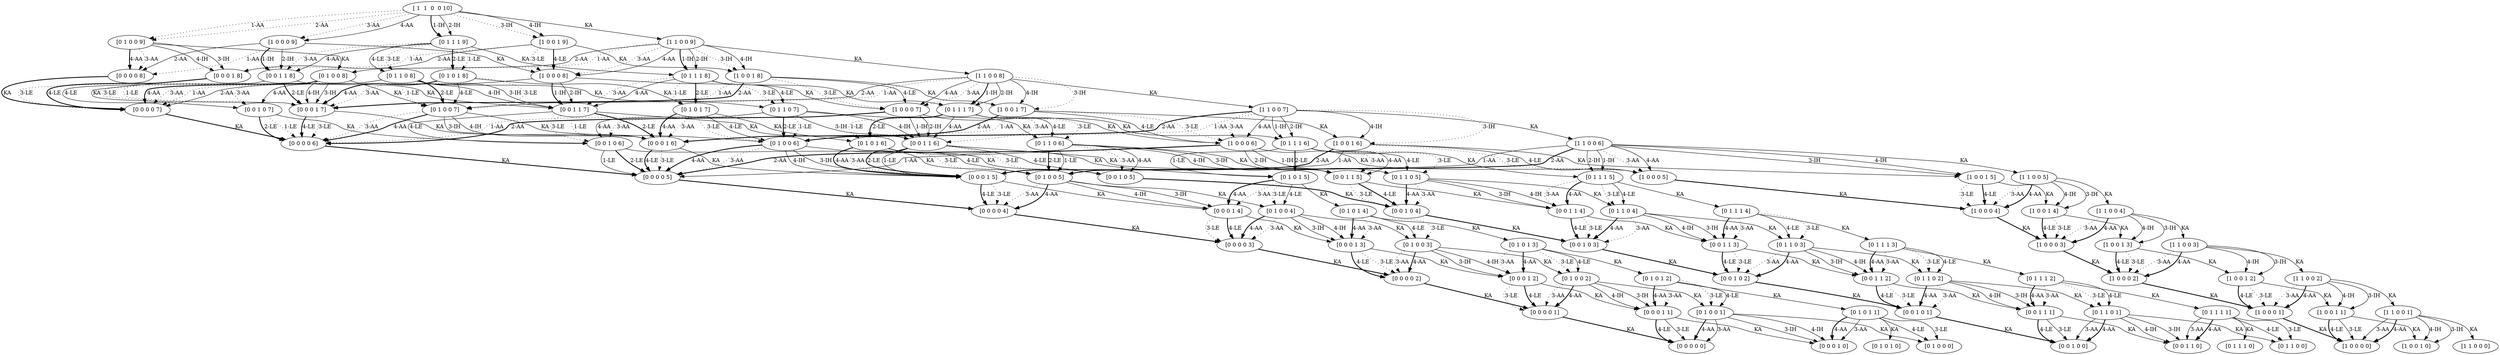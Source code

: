 digraph  {
	node [label="\N"];
	33	 [capacity="[1 1]",
		label="[1 1 0 0 0]",
		stock="[0 0]",
		time=0,
		value=0.0];
	34	 [capacity="[1 1]",
		label="[1 1 0 0 1]",
		stock="[0 0]",
		time=1,
		value=1020.0];
	34 -> 33 [key=0,
	goal="[1 1 0 0 0]",
	label=KA,
	modus=KA,
	not_best_politic=True,
	revenue=0,
	time=1,
	weight=0.0,
	weight_goal=0.0];
66 [capacity="[1 0]",
	label="[1 0 0 1 0]",
	stock="[0 1]",
	time=0,
	value=0.0];
34 -> 66 [key=3,
goal="[1 0 0 1 0]",
label="3-IH",
modus=IH,
not_best_politic=True,
op=1,
revenue=0,
time=1,
weight=0.0,
weight_goal=0.0];
34 -> 66 [key=4,
goal="[1 0 0 1 0]",
label="4-IH",
modus=IH,
not_best_politic=True,
op=1,
revenue=0,
time=1,
weight=0.0,
weight_goal=0.0];
77 [capacity="[1 0]",
label="[1 0 0 0 0]",
stock="[0 0]",
time=0,
value=0.0];
34 -> 77 [key=3,
goal="[1 0 0 0 0]",
label="3-AA",
modus=AA,
not_best_politic=True,
op=1,
revenue=100,
time=1,
weight=100.0,
weight_goal=0.0];
34 -> 77 [key=4,
goal="[1 0 0 0 0]",
label="4-AA",
modus=AA,
not_best_politic=False,
op=1,
revenue=5000,
style=bold,
time=1,
weight=5000.0,
weight_goal=0.0];
35 [capacity="[1 1]",
label="[1 1 0 0 2]",
stock="[0 0]",
time=2,
value=1816.0];
35 -> 34 [key=0,
goal="[1 1 0 0 1]",
label=KA,
modus=KA,
not_best_politic=True,
revenue=0,
time=2,
weight=0.0,
weight_goal=1020.0];
67 [capacity="[1 0]",
label="[1 0 0 1 1]",
stock="[0 1]",
time=1,
value=1020.0];
35 -> 67 [key=3,
goal="[1 0 0 1 1]",
label="3-IH",
modus=IH,
not_best_politic=True,
op=1,
revenue=0,
time=2,
weight=0.0,
weight_goal=1020.0];
35 -> 67 [key=4,
goal="[1 0 0 1 1]",
label="4-IH",
modus=IH,
not_best_politic=True,
op=1,
revenue=0,
time=2,
weight=0.0,
weight_goal=1020.0];
78 [capacity="[1 0]",
label="[1 0 0 0 1]",
stock="[0 0]",
time=1,
value=0.0];
35 -> 78 [key=3,
goal="[1 0 0 0 1]",
label="3-AA",
modus=AA,
not_best_politic=True,
op=0,
revenue=0,
style=dotted,
time=2,
weight=0,
weight_goal=0.0];
35 -> 78 [key=4,
goal="[1 0 0 0 1]",
label="4-AA",
modus=AA,
not_best_politic=False,
op=1,
revenue=5000,
style=bold,
time=2,
weight=3980.0,
weight_goal=0.0];
36 [capacity="[1 1]",
label="[1 1 0 0 3]",
stock="[0 0]",
time=3,
value=2453.0];
36 -> 35 [key=0,
goal="[1 1 0 0 2]",
label=KA,
modus=KA,
not_best_politic=True,
revenue=0,
time=3,
weight=0.0,
weight_goal=1816.0];
68 [capacity="[1 0]",
label="[1 0 0 1 2]",
stock="[0 1]",
time=2,
value=1816.0];
36 -> 68 [key=3,
goal="[1 0 0 1 2]",
label="3-IH",
modus=IH,
not_best_politic=True,
op=1,
revenue=0,
time=3,
weight=0.0,
weight_goal=1816.0];
36 -> 68 [key=4,
goal="[1 0 0 1 2]",
label="4-IH",
modus=IH,
not_best_politic=True,
op=1,
revenue=0,
time=3,
weight=0.0,
weight_goal=1816.0];
79 [capacity="[1 0]",
label="[1 0 0 0 2]",
stock="[0 0]",
time=2,
value=0.0];
36 -> 79 [key=3,
goal="[1 0 0 0 2]",
label="3-AA",
modus=AA,
not_best_politic=True,
op=0,
revenue=0,
style=dotted,
time=3,
weight=0,
weight_goal=0.0];
36 -> 79 [key=4,
goal="[1 0 0 0 2]",
label="4-AA",
modus=AA,
not_best_politic=False,
op=1,
revenue=5000,
style=bold,
time=3,
weight=3184.0,
weight_goal=0.0];
37 [capacity="[1 1]",
label="[1 1 0 0 4]",
stock="[0 0]",
time=4,
value=2962.5];
37 -> 36 [key=0,
goal="[1 1 0 0 3]",
label=KA,
modus=KA,
not_best_politic=True,
revenue=0,
time=4,
weight=0.0,
weight_goal=2453.0];
69 [capacity="[1 0]",
label="[1 0 0 1 3]",
stock="[0 1]",
time=3,
value=2453.0];
37 -> 69 [key=3,
goal="[1 0 0 1 3]",
label="3-IH",
modus=IH,
not_best_politic=True,
op=1,
revenue=0,
time=4,
weight=0.0,
weight_goal=2453.0];
37 -> 69 [key=4,
goal="[1 0 0 1 3]",
label="4-IH",
modus=IH,
not_best_politic=True,
op=1,
revenue=0,
time=4,
weight=0.0,
weight_goal=2453.0];
80 [capacity="[1 0]",
label="[1 0 0 0 3]",
stock="[0 0]",
time=3,
value=0.0];
37 -> 80 [key=3,
goal="[1 0 0 0 3]",
label="3-AA",
modus=AA,
not_best_politic=True,
op=0,
revenue=0,
style=dotted,
time=4,
weight=0,
weight_goal=0.0];
37 -> 80 [key=4,
goal="[1 0 0 0 3]",
label="4-AA",
modus=AA,
not_best_politic=False,
op=1,
revenue=5000,
style=bold,
time=4,
weight=2547.0,
weight_goal=0.0];
38 [capacity="[1 1]",
label="[1 1 0 0 5]",
stock="[0 0]",
time=5,
value=3370.0];
38 -> 37 [key=0,
goal="[1 1 0 0 4]",
label=KA,
modus=KA,
not_best_politic=True,
revenue=0,
time=5,
weight=0.0,
weight_goal=2962.5];
70 [capacity="[1 0]",
label="[1 0 0 1 4]",
stock="[0 1]",
time=4,
value=2962.5];
38 -> 70 [key=3,
goal="[1 0 0 1 4]",
label="3-IH",
modus=IH,
not_best_politic=True,
op=1,
revenue=0,
time=5,
weight=0.0,
weight_goal=2962.5];
38 -> 70 [key=4,
goal="[1 0 0 1 4]",
label="4-IH",
modus=IH,
not_best_politic=True,
op=1,
revenue=0,
time=5,
weight=0.0,
weight_goal=2962.5];
81 [capacity="[1 0]",
label="[1 0 0 0 4]",
stock="[0 0]",
time=4,
value=0.0];
38 -> 81 [key=3,
goal="[1 0 0 0 4]",
label="3-AA",
modus=AA,
not_best_politic=True,
op=0,
revenue=0,
style=dotted,
time=5,
weight=0,
weight_goal=0.0];
38 -> 81 [key=4,
goal="[1 0 0 0 4]",
label="4-AA",
modus=AA,
not_best_politic=False,
op=1,
revenue=5000,
style=bold,
time=5,
weight=2037.5,
weight_goal=0.0];
39 [capacity="[1 1]",
label="[1 1 0 0 6]",
stock="[0 0]",
time=6,
value=6064.0];
39 -> 38 [key=0,
goal="[1 1 0 0 5]",
label=KA,
modus=KA,
not_best_politic=True,
revenue=0,
time=6,
weight=0.0,
weight_goal=3370.0];
71 [capacity="[1 0]",
label="[1 0 0 1 5]",
stock="[0 1]",
time=5,
value=3370.0];
39 -> 71 [key=3,
goal="[1 0 0 1 5]",
label="3-IH",
modus=IH,
not_best_politic=True,
op=1,
revenue=0,
time=6,
weight=0.0,
weight_goal=3370.0];
39 -> 71 [key=4,
goal="[1 0 0 1 5]",
label="4-IH",
modus=IH,
not_best_politic=True,
op=1,
revenue=0,
time=6,
weight=0.0,
weight_goal=3370.0];
82 [capacity="[1 0]",
label="[1 0 0 0 5]",
stock="[0 0]",
time=5,
value=0.0];
39 -> 82 [key=3,
goal="[1 0 0 0 5]",
label="3-AA",
modus=AA,
not_best_politic=True,
op=0,
revenue=0,
style=dotted,
time=6,
weight=0,
weight_goal=0.0];
39 -> 82 [key=4,
goal="[1 0 0 0 5]",
label="4-AA",
modus=AA,
not_best_politic=True,
op=1,
revenue=5000,
time=6,
weight=1630.0,
weight_goal=0.0];
93 [capacity="[0 1]",
label="[0 1 1 1 5]",
stock="[1 1]",
time=5,
value=6740.0];
39 -> 93 [key=1,
goal="[0 1 1 1 5]",
label="1-IH",
modus=IH,
not_best_politic=True,
op=1,
revenue=0,
time=6,
weight=3370.0,
weight_goal=6740.0];
39 -> 93 [key=2,
goal="[0 1 1 1 5]",
label="2-IH",
modus=IH,
not_best_politic=True,
op=1,
revenue=0,
time=6,
weight=3370.0,
weight_goal=6740.0];
126 [capacity="[0 1]",
label="[0 1 0 0 5]",
stock="[0 0]",
time=5,
value=3370.0];
39 -> 126 [key=1,
goal="[0 1 0 0 5]",
label="1-AA",
modus=AA,
not_best_politic=True,
op=1,
revenue=100,
time=6,
weight=100.0,
weight_goal=3370.0];
39 -> 126 [key=2,
goal="[0 1 0 0 5]",
label="2-AA",
modus=AA,
not_best_politic=False,
op=1,
revenue=5000,
style=bold,
time=6,
weight=5000.0,
weight_goal=3370.0];
40 [capacity="[1 1]",
label="[1 1 0 0 7]",
stock="[0 0]",
time=7,
value=7790.0];
40 -> 39 [key=0,
goal="[1 1 0 0 6]",
label=KA,
modus=KA,
not_best_politic=True,
revenue=0,
time=7,
weight=0.0,
weight_goal=6064.0];
72 [capacity="[1 0]",
label="[1 0 0 1 6]",
stock="[0 1]",
time=6,
value=4716.0];
40 -> 72 [key=3,
goal="[1 0 0 1 6]",
label="3-IH",
modus=IH,
not_best_politic=True,
op=0,
revenue=0,
style=dotted,
time=7,
weight=0,
weight_goal=4716.0];
40 -> 72 [key=4,
goal="[1 0 0 1 6]",
label="4-IH",
modus=IH,
not_best_politic=True,
op=1,
revenue=0,
time=7,
weight=-1348.0,
weight_goal=4716.0];
83 [capacity="[1 0]",
label="[1 0 0 0 6]",
stock="[0 0]",
time=6,
value=2368.0];
40 -> 83 [key=3,
goal="[1 0 0 0 6]",
label="3-AA",
modus=AA,
not_best_politic=True,
op=0,
revenue=0,
style=dotted,
time=7,
weight=0,
weight_goal=2368.0];
40 -> 83 [key=4,
goal="[1 0 0 0 6]",
label="4-AA",
modus=AA,
not_best_politic=True,
op=1,
revenue=5000,
time=7,
weight=1304.0,
weight_goal=2368.0];
94 [capacity="[0 1]",
label="[0 1 1 1 6]",
stock="[1 1]",
time=6,
value=8412.0];
40 -> 94 [key=1,
goal="[0 1 1 1 6]",
label="1-IH",
modus=IH,
not_best_politic=True,
op=1,
revenue=0,
time=7,
weight=2348.0,
weight_goal=8412.0];
40 -> 94 [key=2,
goal="[0 1 1 1 6]",
label="2-IH",
modus=IH,
not_best_politic=True,
op=1,
revenue=0,
time=7,
weight=2348.0,
weight_goal=8412.0];
127 [capacity="[0 1]",
label="[0 1 0 0 6]",
stock="[0 0]",
time=6,
value=3696.0];
40 -> 127 [key=1,
goal="[0 1 0 0 6]",
label="1-AA",
modus=AA,
not_best_politic=True,
op=0,
revenue=0,
style=dotted,
time=7,
weight=0,
weight_goal=3696.0];
40 -> 127 [key=2,
goal="[0 1 0 0 6]",
label="2-AA",
modus=AA,
not_best_politic=False,
op=1,
revenue=5000,
style=bold,
time=7,
weight=2632.0,
weight_goal=3696.0];
41 [capacity="[1 1]",
label="[1 1 0 0 8]",
stock="[0 0]",
time=8,
value=9008.0];
41 -> 40 [key=0,
goal="[1 1 0 0 7]",
label=KA,
modus=KA,
not_best_politic=True,
revenue=0,
time=8,
weight=0.0,
weight_goal=7790.0];
73 [capacity="[1 0]",
label="[1 0 0 1 7]",
stock="[0 1]",
time=7,
value=6042.5];
41 -> 73 [key=3,
goal="[1 0 0 1 7]",
label="3-IH",
modus=IH,
not_best_politic=True,
op=0,
revenue=0,
style=dotted,
time=8,
weight=0,
weight_goal=6042.5];
41 -> 73 [key=4,
goal="[1 0 0 1 7]",
label="4-IH",
modus=IH,
not_best_politic=True,
op=1,
revenue=0,
time=8,
weight=-1747.5,
weight_goal=6042.5];
84 [capacity="[1 0]",
label="[1 0 0 0 7]",
stock="[0 0]",
time=7,
value=3833.5];
41 -> 84 [key=3,
goal="[1 0 0 0 7]",
label="3-AA",
modus=AA,
not_best_politic=True,
op=0,
revenue=0,
style=dotted,
time=8,
weight=0,
weight_goal=3833.5];
41 -> 84 [key=4,
goal="[1 0 0 0 7]",
label="4-AA",
modus=AA,
not_best_politic=True,
op=1,
revenue=5000,
time=8,
weight=1043.5,
weight_goal=3833.5];
95 [capacity="[0 1]",
label="[0 1 1 1 7]",
stock="[1 1]",
time=7,
value=9729.75];
41 -> 95 [key=1,
goal="[0 1 1 1 7]",
label="1-IH",
modus=IH,
not_best_politic=False,
op=1,
revenue=0,
style=bold,
time=8,
weight=1939.75,
weight_goal=9729.75];
41 -> 95 [key=2,
goal="[0 1 1 1 7]",
label="2-IH",
modus=IH,
not_best_politic=True,
op=1,
revenue=0,
time=8,
weight=1939.75,
weight_goal=9729.75];
128 [capacity="[0 1]",
label="[0 1 0 0 7]",
stock="[0 0]",
time=7,
value=3956.75];
41 -> 128 [key=1,
goal="[0 1 0 0 7]",
label="1-AA",
modus=AA,
not_best_politic=True,
op=0,
revenue=0,
style=dotted,
time=8,
weight=0,
weight_goal=3956.75];
41 -> 128 [key=2,
goal="[0 1 0 0 7]",
label="2-AA",
modus=AA,
not_best_politic=True,
op=1,
revenue=5000,
time=8,
weight=1166.75,
weight_goal=3956.75];
42 [capacity="[1 1]",
label="[1 1 0 0 9]",
stock="[0 0]",
time=9,
value=9917.0];
42 -> 41 [key=0,
goal="[1 1 0 0 8]",
label=KA,
modus=KA,
not_best_politic=True,
revenue=0,
time=9,
weight=0.0,
weight_goal=9008.0];
74 [capacity="[1 0]",
label="[1 0 0 1 8]",
stock="[0 1]",
time=8,
value=7184.0];
42 -> 74 [key=3,
goal="[1 0 0 1 8]",
label="3-IH",
modus=IH,
not_best_politic=True,
op=0,
revenue=0,
style=dotted,
time=9,
weight=0,
weight_goal=7184.0];
42 -> 74 [key=4,
goal="[1 0 0 1 8]",
label="4-IH",
modus=IH,
not_best_politic=True,
op=1,
revenue=0,
time=9,
weight=-1824.0,
weight_goal=7184.0];
85 [capacity="[1 0]",
label="[1 0 0 0 8]",
stock="[0 0]",
time=8,
value=4842.75];
42 -> 85 [key=3,
goal="[1 0 0 0 8]",
label="3-AA",
modus=AA,
not_best_politic=True,
op=0,
revenue=0,
style=dotted,
time=9,
weight=0,
weight_goal=4842.75];
42 -> 85 [key=4,
goal="[1 0 0 0 8]",
label="4-AA",
modus=AA,
not_best_politic=True,
op=1,
revenue=5000,
time=9,
weight=834.75,
weight_goal=4842.75];
96 [capacity="[0 1]",
label="[0 1 1 1 8]",
stock="[1 1]",
time=8,
value=10783.9];
42 -> 96 [key=1,
goal="[0 1 1 1 8]",
label="1-IH",
modus=IH,
not_best_politic=False,
op=1,
revenue=0,
style=bold,
time=9,
weight=1775.88,
weight_goal=10783.9];
42 -> 96 [key=2,
goal="[0 1 1 1 8]",
label="2-IH",
modus=IH,
not_best_politic=True,
op=1,
revenue=0,
time=9,
weight=1775.88,
weight_goal=10783.9];
129 [capacity="[0 1]",
label="[0 1 0 0 8]",
stock="[0 0]",
time=8,
value=4165.38];
42 -> 129 [key=1,
goal="[0 1 0 0 8]",
label="1-AA",
modus=AA,
not_best_politic=True,
op=0,
revenue=0,
style=dotted,
time=9,
weight=0,
weight_goal=4165.38];
42 -> 129 [key=2,
goal="[0 1 0 0 8]",
label="2-AA",
modus=AA,
not_best_politic=True,
op=1,
revenue=5000,
time=9,
weight=157.375,
weight_goal=4165.38];
43 [capacity="[1 1]",
label="[ 1  1  0  0 10]",
stock="[0 0]",
time=10,
value=10734.5];
43 -> 42 [key=0,
goal="[1 1 0 0 9]",
label=KA,
modus=KA,
not_best_politic=True,
revenue=0,
time=10,
weight=0.0,
weight_goal=9917.0];
75 [capacity="[1 0]",
label="[1 0 0 1 9]",
stock="[0 1]",
time=9,
value=8111.75];
43 -> 75 [key=3,
goal="[1 0 0 1 9]",
label="3-IH",
modus=IH,
not_best_politic=True,
op=0,
revenue=0,
style=dotted,
time=10,
weight=0,
weight_goal=8111.75];
43 -> 75 [key=4,
goal="[1 0 0 1 9]",
label="4-IH",
modus=IH,
not_best_politic=True,
op=1,
revenue=0,
time=10,
weight=-1805.25,
weight_goal=8111.75];
86 [capacity="[1 0]",
label="[1 0 0 0 9]",
stock="[0 0]",
time=9,
value=5584.7];
43 -> 86 [key=3,
goal="[1 0 0 0 9]",
label="3-AA",
modus=AA,
not_best_politic=True,
op=0,
revenue=0,
style=dotted,
time=10,
weight=0,
weight_goal=5584.7];
43 -> 86 [key=4,
goal="[1 0 0 0 9]",
label="4-AA",
modus=AA,
not_best_politic=True,
op=1,
revenue=5000,
time=10,
weight=667.703,
weight_goal=5584.7];
97 [capacity="[0 1]",
label="[0 1 1 1 9]",
stock="[1 1]",
time=9,
value=11626.8];
43 -> 97 [key=1,
goal="[0 1 1 1 9]",
label="1-IH",
modus=IH,
not_best_politic=False,
op=1,
revenue=0,
style=bold,
time=10,
weight=1709.75,
weight_goal=11626.8];
43 -> 97 [key=2,
goal="[0 1 1 1 9]",
label="2-IH",
modus=IH,
not_best_politic=True,
op=1,
revenue=0,
time=10,
weight=1709.75,
weight_goal=11626.8];
130 [capacity="[0 1]",
label="[0 1 0 0 9]",
stock="[0 0]",
time=9,
value=4332.25];
43 -> 130 [key=1,
goal="[0 1 0 0 9]",
label="1-AA",
modus=AA,
not_best_politic=True,
op=0,
revenue=0,
style=dotted,
time=10,
weight=0,
weight_goal=4332.25];
43 -> 130 [key=2,
goal="[0 1 0 0 9]",
label="2-AA",
modus=AA,
not_best_politic=True,
op=0,
revenue=0,
style=dotted,
time=10,
weight=0,
weight_goal=4332.25];
67 -> 66 [key=0,
goal="[1 0 0 1 0]",
label=KA,
modus=KA,
not_best_politic=True,
revenue=0,
time=1,
weight=0.0,
weight_goal=0.0];
67 -> 77 [key=3,
goal="[1 0 0 0 0]",
label="3-LE",
modus=LE,
not_best_politic=True,
op=1,
revenue=100,
time=1,
weight=100.0,
weight_goal=0.0];
67 -> 77 [key=4,
goal="[1 0 0 0 0]",
label="4-LE",
modus=LE,
not_best_politic=False,
op=1,
revenue=5000,
style=bold,
time=1,
weight=5000.0,
weight_goal=0.0];
68 -> 67 [key=0,
goal="[1 0 0 1 1]",
label=KA,
modus=KA,
not_best_politic=True,
revenue=0,
time=2,
weight=0.0,
weight_goal=1020.0];
68 -> 78 [key=3,
goal="[1 0 0 0 1]",
label="3-LE",
modus=LE,
not_best_politic=True,
op=0,
revenue=0,
style=dotted,
time=2,
weight=0,
weight_goal=0.0];
68 -> 78 [key=4,
goal="[1 0 0 0 1]",
label="4-LE",
modus=LE,
not_best_politic=False,
op=1,
revenue=5000,
style=bold,
time=2,
weight=3980.0,
weight_goal=0.0];
69 -> 68 [key=0,
goal="[1 0 0 1 2]",
label=KA,
modus=KA,
not_best_politic=True,
revenue=0,
time=3,
weight=0.0,
weight_goal=1816.0];
69 -> 79 [key=3,
goal="[1 0 0 0 2]",
label="3-LE",
modus=LE,
not_best_politic=True,
op=0,
revenue=0,
style=dotted,
time=3,
weight=0,
weight_goal=0.0];
69 -> 79 [key=4,
goal="[1 0 0 0 2]",
label="4-LE",
modus=LE,
not_best_politic=False,
op=1,
revenue=5000,
style=bold,
time=3,
weight=3184.0,
weight_goal=0.0];
70 -> 69 [key=0,
goal="[1 0 0 1 3]",
label=KA,
modus=KA,
not_best_politic=True,
revenue=0,
time=4,
weight=0.0,
weight_goal=2453.0];
70 -> 80 [key=3,
goal="[1 0 0 0 3]",
label="3-LE",
modus=LE,
not_best_politic=True,
op=0,
revenue=0,
style=dotted,
time=4,
weight=0,
weight_goal=0.0];
70 -> 80 [key=4,
goal="[1 0 0 0 3]",
label="4-LE",
modus=LE,
not_best_politic=False,
op=1,
revenue=5000,
style=bold,
time=4,
weight=2547.0,
weight_goal=0.0];
71 -> 70 [key=0,
goal="[1 0 0 1 4]",
label=KA,
modus=KA,
not_best_politic=True,
revenue=0,
time=5,
weight=0.0,
weight_goal=2962.5];
71 -> 81 [key=3,
goal="[1 0 0 0 4]",
label="3-LE",
modus=LE,
not_best_politic=True,
op=0,
revenue=0,
style=dotted,
time=5,
weight=0,
weight_goal=0.0];
71 -> 81 [key=4,
goal="[1 0 0 0 4]",
label="4-LE",
modus=LE,
not_best_politic=False,
op=1,
revenue=5000,
style=bold,
time=5,
weight=2037.5,
weight_goal=0.0];
72 -> 71 [key=0,
goal="[1 0 0 1 5]",
label=KA,
modus=KA,
not_best_politic=True,
revenue=0,
time=6,
weight=0.0,
weight_goal=3370.0];
72 -> 82 [key=3,
goal="[1 0 0 0 5]",
label="3-LE",
modus=LE,
not_best_politic=True,
op=0,
revenue=0,
style=dotted,
time=6,
weight=0,
weight_goal=0.0];
72 -> 82 [key=4,
goal="[1 0 0 0 5]",
label="4-LE",
modus=LE,
not_best_politic=True,
op=1,
revenue=5000,
time=6,
weight=1630.0,
weight_goal=0.0];
159 [capacity="[0 0]",
label="[0 0 0 1 5]",
stock="[0 1]",
time=5,
value=3370.0];
72 -> 159 [key=1,
goal="[0 0 0 1 5]",
label="1-AA",
modus=AA,
not_best_politic=True,
op=1,
revenue=100,
time=6,
weight=100.0,
weight_goal=3370.0];
72 -> 159 [key=2,
goal="[0 0 0 1 5]",
label="2-AA",
modus=AA,
not_best_politic=False,
op=1,
revenue=5000,
style=bold,
time=6,
weight=5000.0,
weight_goal=3370.0];
73 -> 72 [key=0,
goal="[1 0 0 1 6]",
label=KA,
modus=KA,
not_best_politic=True,
revenue=0,
time=7,
weight=0.0,
weight_goal=4716.0];
73 -> 83 [key=3,
goal="[1 0 0 0 6]",
label="3-LE",
modus=LE,
not_best_politic=True,
op=0,
revenue=0,
style=dotted,
time=7,
weight=0,
weight_goal=2368.0];
73 -> 83 [key=4,
goal="[1 0 0 0 6]",
label="4-LE",
modus=LE,
not_best_politic=True,
op=1,
revenue=5000,
time=7,
weight=2652.0,
weight_goal=2368.0];
160 [capacity="[0 0]",
label="[0 0 0 1 6]",
stock="[0 1]",
time=6,
value=3696.0];
73 -> 160 [key=1,
goal="[0 0 0 1 6]",
label="1-AA",
modus=AA,
not_best_politic=True,
op=0,
revenue=0,
style=dotted,
time=7,
weight=0,
weight_goal=3696.0];
73 -> 160 [key=2,
goal="[0 0 0 1 6]",
label="2-AA",
modus=AA,
not_best_politic=False,
op=1,
revenue=5000,
style=bold,
time=7,
weight=3980.0,
weight_goal=3696.0];
74 -> 73 [key=0,
goal="[1 0 0 1 7]",
label=KA,
modus=KA,
not_best_politic=True,
revenue=0,
time=8,
weight=0.0,
weight_goal=6042.5];
74 -> 84 [key=3,
goal="[1 0 0 0 7]",
label="3-LE",
modus=LE,
not_best_politic=True,
op=0,
revenue=0,
style=dotted,
time=8,
weight=0,
weight_goal=3833.5];
74 -> 84 [key=4,
goal="[1 0 0 0 7]",
label="4-LE",
modus=LE,
not_best_politic=True,
op=1,
revenue=5000,
time=8,
weight=2791.0,
weight_goal=3833.5];
161 [capacity="[0 0]",
label="[0 0 0 1 7]",
stock="[0 1]",
time=7,
value=3956.75];
74 -> 161 [key=1,
goal="[0 0 0 1 7]",
label="1-AA",
modus=AA,
not_best_politic=True,
op=0,
revenue=0,
style=dotted,
time=8,
weight=0,
weight_goal=3956.75];
74 -> 161 [key=2,
goal="[0 0 0 1 7]",
label="2-AA",
modus=AA,
not_best_politic=False,
op=1,
revenue=5000,
style=bold,
time=8,
weight=2914.25,
weight_goal=3956.75];
75 -> 74 [key=0,
goal="[1 0 0 1 8]",
label=KA,
modus=KA,
not_best_politic=True,
revenue=0,
time=9,
weight=0.0,
weight_goal=7184.0];
75 -> 85 [key=3,
goal="[1 0 0 0 8]",
label="3-LE",
modus=LE,
not_best_politic=True,
op=0,
revenue=0,
style=dotted,
time=9,
weight=0,
weight_goal=4842.75];
75 -> 85 [key=4,
goal="[1 0 0 0 8]",
label="4-LE",
modus=LE,
not_best_politic=False,
op=1,
revenue=5000,
style=bold,
time=9,
weight=2658.75,
weight_goal=4842.75];
162 [capacity="[0 0]",
label="[0 0 0 1 8]",
stock="[0 1]",
time=8,
value=4165.38];
75 -> 162 [key=1,
goal="[0 0 0 1 8]",
label="1-AA",
modus=AA,
not_best_politic=True,
op=0,
revenue=0,
style=dotted,
time=9,
weight=0,
weight_goal=4165.38];
75 -> 162 [key=2,
goal="[0 0 0 1 8]",
label="2-AA",
modus=AA,
not_best_politic=True,
op=1,
revenue=5000,
time=9,
weight=1981.38,
weight_goal=4165.38];
78 -> 77 [key=0,
goal="[1 0 0 0 0]",
label=KA,
modus=KA,
not_best_politic=False,
revenue=0,
style=bold,
time=1,
weight=0.0,
weight_goal=0.0];
79 -> 78 [key=0,
goal="[1 0 0 0 1]",
label=KA,
modus=KA,
not_best_politic=False,
revenue=0,
style=bold,
time=2,
weight=0.0,
weight_goal=0.0];
80 -> 79 [key=0,
goal="[1 0 0 0 2]",
label=KA,
modus=KA,
not_best_politic=False,
revenue=0,
style=bold,
time=3,
weight=0.0,
weight_goal=0.0];
81 -> 80 [key=0,
goal="[1 0 0 0 3]",
label=KA,
modus=KA,
not_best_politic=False,
revenue=0,
style=bold,
time=4,
weight=0.0,
weight_goal=0.0];
82 -> 81 [key=0,
goal="[1 0 0 0 4]",
label=KA,
modus=KA,
not_best_politic=False,
revenue=0,
style=bold,
time=5,
weight=0.0,
weight_goal=0.0];
83 -> 82 [key=0,
goal="[1 0 0 0 5]",
label=KA,
modus=KA,
not_best_politic=True,
revenue=0,
time=6,
weight=0.0,
weight_goal=0.0];
137 [capacity="[0 0]",
label="[0 0 1 1 5]",
stock="[1 1]",
time=5,
value=3370.0];
83 -> 137 [key=1,
goal="[0 0 1 1 5]",
label="1-IH",
modus=IH,
not_best_politic=True,
op=1,
revenue=0,
time=6,
weight=3370.0,
weight_goal=3370.0];
83 -> 137 [key=2,
goal="[0 0 1 1 5]",
label="2-IH",
modus=IH,
not_best_politic=True,
op=1,
revenue=0,
time=6,
weight=3370.0,
weight_goal=3370.0];
170 [capacity="[0 0]",
label="[0 0 0 0 5]",
stock="[0 0]",
time=5,
value=0.0];
83 -> 170 [key=1,
goal="[0 0 0 0 5]",
label="1-AA",
modus=AA,
not_best_politic=True,
op=1,
revenue=100,
time=6,
weight=100.0,
weight_goal=0.0];
83 -> 170 [key=2,
goal="[0 0 0 0 5]",
label="2-AA",
modus=AA,
not_best_politic=False,
op=1,
revenue=5000,
style=bold,
time=6,
weight=5000.0,
weight_goal=0.0];
84 -> 83 [key=0,
goal="[1 0 0 0 6]",
label=KA,
modus=KA,
not_best_politic=True,
revenue=0,
time=7,
weight=0.0,
weight_goal=2368.0];
138 [capacity="[0 0]",
label="[0 0 1 1 6]",
stock="[1 1]",
time=6,
value=4716.0];
84 -> 138 [key=1,
goal="[0 0 1 1 6]",
label="1-IH",
modus=IH,
not_best_politic=True,
op=1,
revenue=0,
time=7,
weight=2348.0,
weight_goal=4716.0];
84 -> 138 [key=2,
goal="[0 0 1 1 6]",
label="2-IH",
modus=IH,
not_best_politic=True,
op=1,
revenue=0,
time=7,
weight=2348.0,
weight_goal=4716.0];
171 [capacity="[0 0]",
label="[0 0 0 0 6]",
stock="[0 0]",
time=6,
value=0.0];
84 -> 171 [key=1,
goal="[0 0 0 0 6]",
label="1-AA",
modus=AA,
not_best_politic=True,
op=0,
revenue=0,
style=dotted,
time=7,
weight=0,
weight_goal=0.0];
84 -> 171 [key=2,
goal="[0 0 0 0 6]",
label="2-AA",
modus=AA,
not_best_politic=False,
op=1,
revenue=5000,
style=bold,
time=7,
weight=2632.0,
weight_goal=0.0];
85 -> 84 [key=0,
goal="[1 0 0 0 7]",
label=KA,
modus=KA,
not_best_politic=True,
revenue=0,
time=8,
weight=0.0,
weight_goal=3833.5];
139 [capacity="[0 0]",
label="[0 0 1 1 7]",
stock="[1 1]",
time=7,
value=5773.0];
85 -> 139 [key=1,
goal="[0 0 1 1 7]",
label="1-IH",
modus=IH,
not_best_politic=False,
op=1,
revenue=0,
style=bold,
time=8,
weight=1939.5,
weight_goal=5773.0];
85 -> 139 [key=2,
goal="[0 0 1 1 7]",
label="2-IH",
modus=IH,
not_best_politic=True,
op=1,
revenue=0,
time=8,
weight=1939.5,
weight_goal=5773.0];
172 [capacity="[0 0]",
label="[0 0 0 0 7]",
stock="[0 0]",
time=7,
value=0.0];
85 -> 172 [key=1,
goal="[0 0 0 0 7]",
label="1-AA",
modus=AA,
not_best_politic=True,
op=0,
revenue=0,
style=dotted,
time=8,
weight=0,
weight_goal=0.0];
85 -> 172 [key=2,
goal="[0 0 0 0 7]",
label="2-AA",
modus=AA,
not_best_politic=True,
op=1,
revenue=5000,
time=8,
weight=1166.5,
weight_goal=0.0];
86 -> 85 [key=0,
goal="[1 0 0 0 8]",
label=KA,
modus=KA,
not_best_politic=True,
revenue=0,
time=9,
weight=0.0,
weight_goal=4842.75];
140 [capacity="[0 0]",
label="[0 0 1 1 8]",
stock="[1 1]",
time=8,
value=6618.5];
86 -> 140 [key=1,
goal="[0 0 1 1 8]",
label="1-IH",
modus=IH,
not_best_politic=False,
op=1,
revenue=0,
style=bold,
time=9,
weight=1775.75,
weight_goal=6618.5];
86 -> 140 [key=2,
goal="[0 0 1 1 8]",
label="2-IH",
modus=IH,
not_best_politic=True,
op=1,
revenue=0,
time=9,
weight=1775.75,
weight_goal=6618.5];
173 [capacity="[0 0]",
label="[0 0 0 0 8]",
stock="[0 0]",
time=8,
value=0.0];
86 -> 173 [key=1,
goal="[0 0 0 0 8]",
label="1-AA",
modus=AA,
not_best_politic=True,
op=0,
revenue=0,
style=dotted,
time=9,
weight=0,
weight_goal=0.0];
86 -> 173 [key=2,
goal="[0 0 0 0 8]",
label="2-AA",
modus=AA,
not_best_politic=True,
op=1,
revenue=5000,
time=9,
weight=157.25,
weight_goal=0.0];
88 [capacity="[0 1]",
label="[0 1 1 1 0]",
stock="[1 1]",
time=0,
value=0.0];
89 [capacity="[0 1]",
label="[0 1 1 1 1]",
stock="[1 1]",
time=1,
value=2040.0];
89 -> 88 [key=0,
goal="[0 1 1 1 0]",
label=KA,
modus=KA,
not_best_politic=True,
revenue=0,
time=1,
weight=0.0,
weight_goal=0.0];
99 [capacity="[0 1]",
label="[0 1 1 0 0]",
stock="[1 0]",
time=0,
value=0.0];
89 -> 99 [key=3,
goal="[0 1 1 0 0]",
label="3-LE",
modus=LE,
not_best_politic=True,
op=1,
revenue=100,
time=1,
weight=100.0,
weight_goal=0.0];
89 -> 99 [key=4,
goal="[0 1 1 0 0]",
label="4-LE",
modus=LE,
not_best_politic=True,
op=1,
revenue=5000,
time=1,
weight=5000.0,
weight_goal=0.0];
132 [capacity="[0 0]",
label="[0 0 1 1 0]",
stock="[1 1]",
time=0,
value=0.0];
89 -> 132 [key=3,
goal="[0 0 1 1 0]",
label="3-AA",
modus=AA,
not_best_politic=True,
op=1,
revenue=100,
time=1,
weight=100.0,
weight_goal=0.0];
89 -> 132 [key=4,
goal="[0 0 1 1 0]",
label="4-AA",
modus=AA,
not_best_politic=False,
op=1,
revenue=5000,
style=bold,
time=1,
weight=5000.0,
weight_goal=0.0];
90 [capacity="[0 1]",
label="[0 1 1 1 2]",
stock="[1 1]",
time=2,
value=3632.0];
90 -> 89 [key=0,
goal="[0 1 1 1 1]",
label=KA,
modus=KA,
not_best_politic=True,
revenue=0,
time=2,
weight=0.0,
weight_goal=2040.0];
100 [capacity="[0 1]",
label="[0 1 1 0 1]",
stock="[1 0]",
time=1,
value=1020.0];
90 -> 100 [key=3,
goal="[0 1 1 0 1]",
label="3-LE",
modus=LE,
not_best_politic=True,
op=0,
revenue=0,
style=dotted,
time=2,
weight=0,
weight_goal=1020.0];
90 -> 100 [key=4,
goal="[0 1 1 0 1]",
label="4-LE",
modus=LE,
not_best_politic=True,
op=1,
revenue=5000,
time=2,
weight=3980.0,
weight_goal=1020.0];
133 [capacity="[0 0]",
label="[0 0 1 1 1]",
stock="[1 1]",
time=1,
value=1020.0];
90 -> 133 [key=3,
goal="[0 0 1 1 1]",
label="3-AA",
modus=AA,
not_best_politic=True,
op=0,
revenue=0,
style=dotted,
time=2,
weight=0,
weight_goal=1020.0];
90 -> 133 [key=4,
goal="[0 0 1 1 1]",
label="4-AA",
modus=AA,
not_best_politic=False,
op=1,
revenue=5000,
style=bold,
time=2,
weight=3980.0,
weight_goal=1020.0];
91 [capacity="[0 1]",
label="[0 1 1 1 3]",
stock="[1 1]",
time=3,
value=4906.0];
91 -> 90 [key=0,
goal="[0 1 1 1 2]",
label=KA,
modus=KA,
not_best_politic=True,
revenue=0,
time=3,
weight=0.0,
weight_goal=3632.0];
101 [capacity="[0 1]",
label="[0 1 1 0 2]",
stock="[1 0]",
time=2,
value=1816.0];
91 -> 101 [key=3,
goal="[0 1 1 0 2]",
label="3-LE",
modus=LE,
not_best_politic=True,
op=0,
revenue=0,
style=dotted,
time=3,
weight=0,
weight_goal=1816.0];
91 -> 101 [key=4,
goal="[0 1 1 0 2]",
label="4-LE",
modus=LE,
not_best_politic=True,
op=1,
revenue=5000,
time=3,
weight=3184.0,
weight_goal=1816.0];
134 [capacity="[0 0]",
label="[0 0 1 1 2]",
stock="[1 1]",
time=2,
value=1816.0];
91 -> 134 [key=3,
goal="[0 0 1 1 2]",
label="3-AA",
modus=AA,
not_best_politic=True,
op=0,
revenue=0,
style=dotted,
time=3,
weight=0,
weight_goal=1816.0];
91 -> 134 [key=4,
goal="[0 0 1 1 2]",
label="4-AA",
modus=AA,
not_best_politic=False,
op=1,
revenue=5000,
style=bold,
time=3,
weight=3184.0,
weight_goal=1816.0];
92 [capacity="[0 1]",
label="[0 1 1 1 4]",
stock="[1 1]",
time=4,
value=5925.0];
92 -> 91 [key=0,
goal="[0 1 1 1 3]",
label=KA,
modus=KA,
not_best_politic=True,
revenue=0,
time=4,
weight=0.0,
weight_goal=4906.0];
102 [capacity="[0 1]",
label="[0 1 1 0 3]",
stock="[1 0]",
time=3,
value=2453.0];
92 -> 102 [key=3,
goal="[0 1 1 0 3]",
label="3-LE",
modus=LE,
not_best_politic=True,
op=0,
revenue=0,
style=dotted,
time=4,
weight=0,
weight_goal=2453.0];
92 -> 102 [key=4,
goal="[0 1 1 0 3]",
label="4-LE",
modus=LE,
not_best_politic=True,
op=1,
revenue=5000,
time=4,
weight=2547.0,
weight_goal=2453.0];
135 [capacity="[0 0]",
label="[0 0 1 1 3]",
stock="[1 1]",
time=3,
value=2453.0];
92 -> 135 [key=3,
goal="[0 0 1 1 3]",
label="3-AA",
modus=AA,
not_best_politic=True,
op=0,
revenue=0,
style=dotted,
time=4,
weight=0,
weight_goal=2453.0];
92 -> 135 [key=4,
goal="[0 0 1 1 3]",
label="4-AA",
modus=AA,
not_best_politic=False,
op=1,
revenue=5000,
style=bold,
time=4,
weight=2547.0,
weight_goal=2453.0];
93 -> 92 [key=0,
goal="[0 1 1 1 4]",
label=KA,
modus=KA,
not_best_politic=True,
revenue=0,
time=5,
weight=0.0,
weight_goal=5925.0];
103 [capacity="[0 1]",
label="[0 1 1 0 4]",
stock="[1 0]",
time=4,
value=2962.5];
93 -> 103 [key=3,
goal="[0 1 1 0 4]",
label="3-LE",
modus=LE,
not_best_politic=True,
op=0,
revenue=0,
style=dotted,
time=5,
weight=0,
weight_goal=2962.5];
93 -> 103 [key=4,
goal="[0 1 1 0 4]",
label="4-LE",
modus=LE,
not_best_politic=True,
op=1,
revenue=5000,
time=5,
weight=2037.5,
weight_goal=2962.5];
136 [capacity="[0 0]",
label="[0 0 1 1 4]",
stock="[1 1]",
time=4,
value=2962.5];
93 -> 136 [key=3,
goal="[0 0 1 1 4]",
label="3-AA",
modus=AA,
not_best_politic=True,
op=0,
revenue=0,
style=dotted,
time=5,
weight=0,
weight_goal=2962.5];
93 -> 136 [key=4,
goal="[0 0 1 1 4]",
label="4-AA",
modus=AA,
not_best_politic=False,
op=1,
revenue=5000,
style=bold,
time=5,
weight=2037.5,
weight_goal=2962.5];
94 -> 93 [key=0,
goal="[0 1 1 1 5]",
label=KA,
modus=KA,
not_best_politic=True,
revenue=0,
time=6,
weight=0.0,
weight_goal=6740.0];
104 [capacity="[0 1]",
label="[0 1 1 0 5]",
stock="[1 0]",
time=5,
value=3370.0];
94 -> 104 [key=3,
goal="[0 1 1 0 5]",
label="3-LE",
modus=LE,
not_best_politic=True,
op=0,
revenue=0,
style=dotted,
time=6,
weight=0,
weight_goal=3370.0];
94 -> 104 [key=4,
goal="[0 1 1 0 5]",
label="4-LE",
modus=LE,
not_best_politic=True,
op=1,
revenue=5000,
time=6,
weight=1630.0,
weight_goal=3370.0];
115 [capacity="[0 1]",
label="[0 1 0 1 5]",
stock="[0 1]",
time=5,
value=6740.0];
94 -> 115 [key=1,
goal="[0 1 0 1 5]",
label="1-LE",
modus=LE,
not_best_politic=True,
op=1,
revenue=100,
time=6,
weight=100.0,
weight_goal=6740.0];
94 -> 115 [key=2,
goal="[0 1 0 1 5]",
label="2-LE",
modus=LE,
not_best_politic=False,
op=1,
revenue=5000,
style=bold,
time=6,
weight=5000.0,
weight_goal=6740.0];
94 -> 137 [key=3,
goal="[0 0 1 1 5]",
label="3-AA",
modus=AA,
not_best_politic=True,
op=0,
revenue=0,
style=dotted,
time=6,
weight=0,
weight_goal=3370.0];
94 -> 137 [key=4,
goal="[0 0 1 1 5]",
label="4-AA",
modus=AA,
not_best_politic=True,
op=1,
revenue=5000,
time=6,
weight=1630.0,
weight_goal=3370.0];
95 -> 94 [key=0,
goal="[0 1 1 1 6]",
label=KA,
modus=KA,
not_best_politic=True,
revenue=0,
time=7,
weight=0.0,
weight_goal=8412.0];
105 [capacity="[0 1]",
label="[0 1 1 0 6]",
stock="[1 0]",
time=6,
value=4716.0];
95 -> 105 [key=3,
goal="[0 1 1 0 6]",
label="3-LE",
modus=LE,
not_best_politic=True,
op=0,
revenue=0,
style=dotted,
time=7,
weight=0,
weight_goal=4716.0];
95 -> 105 [key=4,
goal="[0 1 1 0 6]",
label="4-LE",
modus=LE,
not_best_politic=True,
op=1,
revenue=5000,
time=7,
weight=1304.0,
weight_goal=4716.0];
116 [capacity="[0 1]",
label="[0 1 0 1 6]",
stock="[0 1]",
time=6,
value=7392.0];
95 -> 116 [key=1,
goal="[0 1 0 1 6]",
label="1-LE",
modus=LE,
not_best_politic=True,
op=0,
revenue=0,
style=dotted,
time=7,
weight=0,
weight_goal=7392.0];
95 -> 116 [key=2,
goal="[0 1 0 1 6]",
label="2-LE",
modus=LE,
not_best_politic=False,
op=1,
revenue=5000,
style=bold,
time=7,
weight=3980.0,
weight_goal=7392.0];
95 -> 138 [key=3,
goal="[0 0 1 1 6]",
label="3-AA",
modus=AA,
not_best_politic=True,
op=0,
revenue=0,
style=dotted,
time=7,
weight=0,
weight_goal=4716.0];
95 -> 138 [key=4,
goal="[0 0 1 1 6]",
label="4-AA",
modus=AA,
not_best_politic=True,
op=1,
revenue=5000,
time=7,
weight=1304.0,
weight_goal=4716.0];
96 -> 95 [key=0,
goal="[0 1 1 1 7]",
label=KA,
modus=KA,
not_best_politic=True,
revenue=0,
time=8,
weight=0.0,
weight_goal=9729.75];
106 [capacity="[0 1]",
label="[0 1 1 0 7]",
stock="[1 0]",
time=7,
value=5772.75];
96 -> 106 [key=3,
goal="[0 1 1 0 7]",
label="3-LE",
modus=LE,
not_best_politic=True,
op=0,
revenue=0,
style=dotted,
time=8,
weight=0,
weight_goal=5772.75];
96 -> 106 [key=4,
goal="[0 1 1 0 7]",
label="4-LE",
modus=LE,
not_best_politic=True,
op=1,
revenue=5000,
time=8,
weight=1043.0,
weight_goal=5772.75];
117 [capacity="[0 1]",
label="[0 1 0 1 7]",
stock="[0 1]",
time=7,
value=7913.5];
96 -> 117 [key=1,
goal="[0 1 0 1 7]",
label="1-LE",
modus=LE,
not_best_politic=True,
op=0,
revenue=0,
style=dotted,
time=8,
weight=0,
weight_goal=7913.5];
96 -> 117 [key=2,
goal="[0 1 0 1 7]",
label="2-LE",
modus=LE,
not_best_politic=False,
op=1,
revenue=5000,
style=bold,
time=8,
weight=3183.75,
weight_goal=7913.5];
96 -> 139 [key=3,
goal="[0 0 1 1 7]",
label="3-AA",
modus=AA,
not_best_politic=True,
op=0,
revenue=0,
style=dotted,
time=8,
weight=0,
weight_goal=5773.0];
96 -> 139 [key=4,
goal="[0 0 1 1 7]",
label="4-AA",
modus=AA,
not_best_politic=True,
op=1,
revenue=5000,
time=8,
weight=1043.25,
weight_goal=5773.0];
97 -> 96 [key=0,
goal="[0 1 1 1 8]",
label=KA,
modus=KA,
not_best_politic=True,
revenue=0,
time=9,
weight=0.0,
weight_goal=10783.9];
107 [capacity="[0 1]",
label="[0 1 1 0 8]",
stock="[1 0]",
time=8,
value=6618.48];
97 -> 107 [key=3,
goal="[0 1 1 0 8]",
label="3-LE",
modus=LE,
not_best_politic=True,
op=0,
revenue=0,
style=dotted,
time=9,
weight=0,
weight_goal=6618.48];
97 -> 107 [key=4,
goal="[0 1 1 0 8]",
label="4-LE",
modus=LE,
not_best_politic=True,
op=1,
revenue=5000,
time=9,
weight=834.6,
weight_goal=6618.48];
118 [capacity="[0 1]",
label="[0 1 0 1 8]",
stock="[0 1]",
time=8,
value=8330.75];
97 -> 118 [key=1,
goal="[0 1 0 1 8]",
label="1-LE",
modus=LE,
not_best_politic=True,
op=0,
revenue=0,
style=dotted,
time=9,
weight=0,
weight_goal=8330.75];
97 -> 118 [key=2,
goal="[0 1 0 1 8]",
label="2-LE",
modus=LE,
not_best_politic=False,
op=1,
revenue=5000,
style=bold,
time=9,
weight=2546.88,
weight_goal=8330.75];
97 -> 140 [key=3,
goal="[0 0 1 1 8]",
label="3-AA",
modus=AA,
not_best_politic=True,
op=0,
revenue=0,
style=dotted,
time=9,
weight=0,
weight_goal=6618.5];
97 -> 140 [key=4,
goal="[0 0 1 1 8]",
label="4-AA",
modus=AA,
not_best_politic=True,
op=1,
revenue=5000,
time=9,
weight=834.625,
weight_goal=6618.5];
100 -> 99 [key=0,
goal="[0 1 1 0 0]",
label=KA,
modus=KA,
not_best_politic=True,
revenue=0,
time=1,
weight=0.0,
weight_goal=0.0];
100 -> 132 [key=3,
goal="[0 0 1 1 0]",
label="3-IH",
modus=IH,
not_best_politic=True,
op=1,
revenue=0,
time=1,
weight=0.0,
weight_goal=0.0];
100 -> 132 [key=4,
goal="[0 0 1 1 0]",
label="4-IH",
modus=IH,
not_best_politic=True,
op=1,
revenue=0,
time=1,
weight=0.0,
weight_goal=0.0];
143 [capacity="[0 0]",
label="[0 0 1 0 0]",
stock="[1 0]",
time=0,
value=0.0];
100 -> 143 [key=3,
goal="[0 0 1 0 0]",
label="3-AA",
modus=AA,
not_best_politic=True,
op=1,
revenue=100,
time=1,
weight=100.0,
weight_goal=0.0];
100 -> 143 [key=4,
goal="[0 0 1 0 0]",
label="4-AA",
modus=AA,
not_best_politic=False,
op=1,
revenue=5000,
style=bold,
time=1,
weight=5000.0,
weight_goal=0.0];
101 -> 100 [key=0,
goal="[0 1 1 0 1]",
label=KA,
modus=KA,
not_best_politic=True,
revenue=0,
time=2,
weight=0.0,
weight_goal=1020.0];
101 -> 133 [key=3,
goal="[0 0 1 1 1]",
label="3-IH",
modus=IH,
not_best_politic=True,
op=1,
revenue=0,
time=2,
weight=0.0,
weight_goal=1020.0];
101 -> 133 [key=4,
goal="[0 0 1 1 1]",
label="4-IH",
modus=IH,
not_best_politic=True,
op=1,
revenue=0,
time=2,
weight=0.0,
weight_goal=1020.0];
144 [capacity="[0 0]",
label="[0 0 1 0 1]",
stock="[1 0]",
time=1,
value=0.0];
101 -> 144 [key=3,
goal="[0 0 1 0 1]",
label="3-AA",
modus=AA,
not_best_politic=True,
op=0,
revenue=0,
style=dotted,
time=2,
weight=0,
weight_goal=0.0];
101 -> 144 [key=4,
goal="[0 0 1 0 1]",
label="4-AA",
modus=AA,
not_best_politic=False,
op=1,
revenue=5000,
style=bold,
time=2,
weight=3980.0,
weight_goal=0.0];
102 -> 101 [key=0,
goal="[0 1 1 0 2]",
label=KA,
modus=KA,
not_best_politic=True,
revenue=0,
time=3,
weight=0.0,
weight_goal=1816.0];
102 -> 134 [key=3,
goal="[0 0 1 1 2]",
label="3-IH",
modus=IH,
not_best_politic=True,
op=1,
revenue=0,
time=3,
weight=0.0,
weight_goal=1816.0];
102 -> 134 [key=4,
goal="[0 0 1 1 2]",
label="4-IH",
modus=IH,
not_best_politic=True,
op=1,
revenue=0,
time=3,
weight=0.0,
weight_goal=1816.0];
145 [capacity="[0 0]",
label="[0 0 1 0 2]",
stock="[1 0]",
time=2,
value=0.0];
102 -> 145 [key=3,
goal="[0 0 1 0 2]",
label="3-AA",
modus=AA,
not_best_politic=True,
op=0,
revenue=0,
style=dotted,
time=3,
weight=0,
weight_goal=0.0];
102 -> 145 [key=4,
goal="[0 0 1 0 2]",
label="4-AA",
modus=AA,
not_best_politic=False,
op=1,
revenue=5000,
style=bold,
time=3,
weight=3184.0,
weight_goal=0.0];
103 -> 102 [key=0,
goal="[0 1 1 0 3]",
label=KA,
modus=KA,
not_best_politic=True,
revenue=0,
time=4,
weight=0.0,
weight_goal=2453.0];
103 -> 135 [key=3,
goal="[0 0 1 1 3]",
label="3-IH",
modus=IH,
not_best_politic=True,
op=1,
revenue=0,
time=4,
weight=0.0,
weight_goal=2453.0];
103 -> 135 [key=4,
goal="[0 0 1 1 3]",
label="4-IH",
modus=IH,
not_best_politic=True,
op=1,
revenue=0,
time=4,
weight=0.0,
weight_goal=2453.0];
146 [capacity="[0 0]",
label="[0 0 1 0 3]",
stock="[1 0]",
time=3,
value=0.0];
103 -> 146 [key=3,
goal="[0 0 1 0 3]",
label="3-AA",
modus=AA,
not_best_politic=True,
op=0,
revenue=0,
style=dotted,
time=4,
weight=0,
weight_goal=0.0];
103 -> 146 [key=4,
goal="[0 0 1 0 3]",
label="4-AA",
modus=AA,
not_best_politic=False,
op=1,
revenue=5000,
style=bold,
time=4,
weight=2547.0,
weight_goal=0.0];
104 -> 103 [key=0,
goal="[0 1 1 0 4]",
label=KA,
modus=KA,
not_best_politic=True,
revenue=0,
time=5,
weight=0.0,
weight_goal=2962.5];
104 -> 136 [key=3,
goal="[0 0 1 1 4]",
label="3-IH",
modus=IH,
not_best_politic=True,
op=1,
revenue=0,
time=5,
weight=0.0,
weight_goal=2962.5];
104 -> 136 [key=4,
goal="[0 0 1 1 4]",
label="4-IH",
modus=IH,
not_best_politic=True,
op=1,
revenue=0,
time=5,
weight=0.0,
weight_goal=2962.5];
147 [capacity="[0 0]",
label="[0 0 1 0 4]",
stock="[1 0]",
time=4,
value=0.0];
104 -> 147 [key=3,
goal="[0 0 1 0 4]",
label="3-AA",
modus=AA,
not_best_politic=True,
op=0,
revenue=0,
style=dotted,
time=5,
weight=0,
weight_goal=0.0];
104 -> 147 [key=4,
goal="[0 0 1 0 4]",
label="4-AA",
modus=AA,
not_best_politic=False,
op=1,
revenue=5000,
style=bold,
time=5,
weight=2037.5,
weight_goal=0.0];
105 -> 104 [key=0,
goal="[0 1 1 0 5]",
label=KA,
modus=KA,
not_best_politic=True,
revenue=0,
time=6,
weight=0.0,
weight_goal=3370.0];
105 -> 126 [key=1,
goal="[0 1 0 0 5]",
label="1-LE",
modus=LE,
not_best_politic=True,
op=1,
revenue=100,
time=6,
weight=100.0,
weight_goal=3370.0];
105 -> 126 [key=2,
goal="[0 1 0 0 5]",
label="2-LE",
modus=LE,
not_best_politic=False,
op=1,
revenue=5000,
style=bold,
time=6,
weight=5000.0,
weight_goal=3370.0];
105 -> 137 [key=3,
goal="[0 0 1 1 5]",
label="3-IH",
modus=IH,
not_best_politic=True,
op=1,
revenue=0,
time=6,
weight=0.0,
weight_goal=3370.0];
105 -> 137 [key=4,
goal="[0 0 1 1 5]",
label="4-IH",
modus=IH,
not_best_politic=True,
op=1,
revenue=0,
time=6,
weight=0.0,
weight_goal=3370.0];
148 [capacity="[0 0]",
label="[0 0 1 0 5]",
stock="[1 0]",
time=5,
value=0.0];
105 -> 148 [key=3,
goal="[0 0 1 0 5]",
label="3-AA",
modus=AA,
not_best_politic=True,
op=0,
revenue=0,
style=dotted,
time=6,
weight=0,
weight_goal=0.0];
105 -> 148 [key=4,
goal="[0 0 1 0 5]",
label="4-AA",
modus=AA,
not_best_politic=True,
op=1,
revenue=5000,
time=6,
weight=1630.0,
weight_goal=0.0];
106 -> 105 [key=0,
goal="[0 1 1 0 6]",
label=KA,
modus=KA,
not_best_politic=True,
revenue=0,
time=7,
weight=0.0,
weight_goal=4716.0];
106 -> 127 [key=1,
goal="[0 1 0 0 6]",
label="1-LE",
modus=LE,
not_best_politic=True,
op=0,
revenue=0,
style=dotted,
time=7,
weight=0,
weight_goal=3696.0];
106 -> 127 [key=2,
goal="[0 1 0 0 6]",
label="2-LE",
modus=LE,
not_best_politic=False,
op=1,
revenue=5000,
style=bold,
time=7,
weight=3980.0,
weight_goal=3696.0];
106 -> 138 [key=3,
goal="[0 0 1 1 6]",
label="3-IH",
modus=IH,
not_best_politic=True,
op=1,
revenue=0,
time=7,
weight=0.0,
weight_goal=4716.0];
106 -> 138 [key=4,
goal="[0 0 1 1 6]",
label="4-IH",
modus=IH,
not_best_politic=True,
op=1,
revenue=0,
time=7,
weight=0.0,
weight_goal=4716.0];
149 [capacity="[0 0]",
label="[0 0 1 0 6]",
stock="[1 0]",
time=6,
value=1020.0];
106 -> 149 [key=3,
goal="[0 0 1 0 6]",
label="3-AA",
modus=AA,
not_best_politic=True,
op=0,
revenue=0,
style=dotted,
time=7,
weight=0,
weight_goal=1020.0];
106 -> 149 [key=4,
goal="[0 0 1 0 6]",
label="4-AA",
modus=AA,
not_best_politic=True,
op=1,
revenue=5000,
time=7,
weight=1304.0,
weight_goal=1020.0];
107 -> 106 [key=0,
goal="[0 1 1 0 7]",
label=KA,
modus=KA,
not_best_politic=True,
revenue=0,
time=8,
weight=0.0,
weight_goal=5772.75];
107 -> 128 [key=1,
goal="[0 1 0 0 7]",
label="1-LE",
modus=LE,
not_best_politic=True,
op=0,
revenue=0,
style=dotted,
time=8,
weight=0,
weight_goal=3956.75];
107 -> 128 [key=2,
goal="[0 1 0 0 7]",
label="2-LE",
modus=LE,
not_best_politic=False,
op=1,
revenue=5000,
style=bold,
time=8,
weight=3184.0,
weight_goal=3956.75];
107 -> 139 [key=3,
goal="[0 0 1 1 7]",
label="3-IH",
modus=IH,
not_best_politic=True,
op=1,
revenue=0,
time=8,
weight=0.25,
weight_goal=5773.0];
107 -> 139 [key=4,
goal="[0 0 1 1 7]",
label="4-IH",
modus=IH,
not_best_politic=True,
op=1,
revenue=0,
time=8,
weight=0.25,
weight_goal=5773.0];
150 [capacity="[0 0]",
label="[0 0 1 0 7]",
stock="[1 0]",
time=7,
value=1816.0];
107 -> 150 [key=3,
goal="[0 0 1 0 7]",
label="3-AA",
modus=AA,
not_best_politic=True,
op=0,
revenue=0,
style=dotted,
time=8,
weight=0,
weight_goal=1816.0];
107 -> 150 [key=4,
goal="[0 0 1 0 7]",
label="4-AA",
modus=AA,
not_best_politic=True,
op=1,
revenue=5000,
time=8,
weight=1043.25,
weight_goal=1816.0];
110 [capacity="[0 1]",
label="[0 1 0 1 0]",
stock="[0 1]",
time=0,
value=0.0];
111 [capacity="[0 1]",
label="[0 1 0 1 1]",
stock="[0 1]",
time=1,
value=2040.0];
111 -> 110 [key=0,
goal="[0 1 0 1 0]",
label=KA,
modus=KA,
not_best_politic=True,
revenue=0,
time=1,
weight=0.0,
weight_goal=0.0];
121 [capacity="[0 1]",
label="[0 1 0 0 0]",
stock="[0 0]",
time=0,
value=0.0];
111 -> 121 [key=3,
goal="[0 1 0 0 0]",
label="3-LE",
modus=LE,
not_best_politic=True,
op=1,
revenue=100,
time=1,
weight=100.0,
weight_goal=0.0];
111 -> 121 [key=4,
goal="[0 1 0 0 0]",
label="4-LE",
modus=LE,
not_best_politic=True,
op=1,
revenue=5000,
time=1,
weight=5000.0,
weight_goal=0.0];
154 [capacity="[0 0]",
label="[0 0 0 1 0]",
stock="[0 1]",
time=0,
value=0.0];
111 -> 154 [key=3,
goal="[0 0 0 1 0]",
label="3-AA",
modus=AA,
not_best_politic=True,
op=1,
revenue=100,
time=1,
weight=100.0,
weight_goal=0.0];
111 -> 154 [key=4,
goal="[0 0 0 1 0]",
label="4-AA",
modus=AA,
not_best_politic=False,
op=1,
revenue=5000,
style=bold,
time=1,
weight=5000.0,
weight_goal=0.0];
112 [capacity="[0 1]",
label="[0 1 0 1 2]",
stock="[0 1]",
time=2,
value=3632.0];
112 -> 111 [key=0,
goal="[0 1 0 1 1]",
label=KA,
modus=KA,
not_best_politic=True,
revenue=0,
time=2,
weight=0.0,
weight_goal=2040.0];
122 [capacity="[0 1]",
label="[0 1 0 0 1]",
stock="[0 0]",
time=1,
value=1020.0];
112 -> 122 [key=3,
goal="[0 1 0 0 1]",
label="3-LE",
modus=LE,
not_best_politic=True,
op=0,
revenue=0,
style=dotted,
time=2,
weight=0,
weight_goal=1020.0];
112 -> 122 [key=4,
goal="[0 1 0 0 1]",
label="4-LE",
modus=LE,
not_best_politic=True,
op=1,
revenue=5000,
time=2,
weight=3980.0,
weight_goal=1020.0];
155 [capacity="[0 0]",
label="[0 0 0 1 1]",
stock="[0 1]",
time=1,
value=1020.0];
112 -> 155 [key=3,
goal="[0 0 0 1 1]",
label="3-AA",
modus=AA,
not_best_politic=True,
op=0,
revenue=0,
style=dotted,
time=2,
weight=0,
weight_goal=1020.0];
112 -> 155 [key=4,
goal="[0 0 0 1 1]",
label="4-AA",
modus=AA,
not_best_politic=False,
op=1,
revenue=5000,
style=bold,
time=2,
weight=3980.0,
weight_goal=1020.0];
113 [capacity="[0 1]",
label="[0 1 0 1 3]",
stock="[0 1]",
time=3,
value=4906.0];
113 -> 112 [key=0,
goal="[0 1 0 1 2]",
label=KA,
modus=KA,
not_best_politic=True,
revenue=0,
time=3,
weight=0.0,
weight_goal=3632.0];
123 [capacity="[0 1]",
label="[0 1 0 0 2]",
stock="[0 0]",
time=2,
value=1816.0];
113 -> 123 [key=3,
goal="[0 1 0 0 2]",
label="3-LE",
modus=LE,
not_best_politic=True,
op=0,
revenue=0,
style=dotted,
time=3,
weight=0,
weight_goal=1816.0];
113 -> 123 [key=4,
goal="[0 1 0 0 2]",
label="4-LE",
modus=LE,
not_best_politic=True,
op=1,
revenue=5000,
time=3,
weight=3184.0,
weight_goal=1816.0];
156 [capacity="[0 0]",
label="[0 0 0 1 2]",
stock="[0 1]",
time=2,
value=1816.0];
113 -> 156 [key=3,
goal="[0 0 0 1 2]",
label="3-AA",
modus=AA,
not_best_politic=True,
op=0,
revenue=0,
style=dotted,
time=3,
weight=0,
weight_goal=1816.0];
113 -> 156 [key=4,
goal="[0 0 0 1 2]",
label="4-AA",
modus=AA,
not_best_politic=False,
op=1,
revenue=5000,
style=bold,
time=3,
weight=3184.0,
weight_goal=1816.0];
114 [capacity="[0 1]",
label="[0 1 0 1 4]",
stock="[0 1]",
time=4,
value=5925.0];
114 -> 113 [key=0,
goal="[0 1 0 1 3]",
label=KA,
modus=KA,
not_best_politic=True,
revenue=0,
time=4,
weight=0.0,
weight_goal=4906.0];
124 [capacity="[0 1]",
label="[0 1 0 0 3]",
stock="[0 0]",
time=3,
value=2453.0];
114 -> 124 [key=3,
goal="[0 1 0 0 3]",
label="3-LE",
modus=LE,
not_best_politic=True,
op=0,
revenue=0,
style=dotted,
time=4,
weight=0,
weight_goal=2453.0];
114 -> 124 [key=4,
goal="[0 1 0 0 3]",
label="4-LE",
modus=LE,
not_best_politic=True,
op=1,
revenue=5000,
time=4,
weight=2547.0,
weight_goal=2453.0];
157 [capacity="[0 0]",
label="[0 0 0 1 3]",
stock="[0 1]",
time=3,
value=2453.0];
114 -> 157 [key=3,
goal="[0 0 0 1 3]",
label="3-AA",
modus=AA,
not_best_politic=True,
op=0,
revenue=0,
style=dotted,
time=4,
weight=0,
weight_goal=2453.0];
114 -> 157 [key=4,
goal="[0 0 0 1 3]",
label="4-AA",
modus=AA,
not_best_politic=False,
op=1,
revenue=5000,
style=bold,
time=4,
weight=2547.0,
weight_goal=2453.0];
115 -> 114 [key=0,
goal="[0 1 0 1 4]",
label=KA,
modus=KA,
not_best_politic=True,
revenue=0,
time=5,
weight=0.0,
weight_goal=5925.0];
125 [capacity="[0 1]",
label="[0 1 0 0 4]",
stock="[0 0]",
time=4,
value=2962.5];
115 -> 125 [key=3,
goal="[0 1 0 0 4]",
label="3-LE",
modus=LE,
not_best_politic=True,
op=0,
revenue=0,
style=dotted,
time=5,
weight=0,
weight_goal=2962.5];
115 -> 125 [key=4,
goal="[0 1 0 0 4]",
label="4-LE",
modus=LE,
not_best_politic=True,
op=1,
revenue=5000,
time=5,
weight=2037.5,
weight_goal=2962.5];
158 [capacity="[0 0]",
label="[0 0 0 1 4]",
stock="[0 1]",
time=4,
value=2962.5];
115 -> 158 [key=3,
goal="[0 0 0 1 4]",
label="3-AA",
modus=AA,
not_best_politic=True,
op=0,
revenue=0,
style=dotted,
time=5,
weight=0,
weight_goal=2962.5];
115 -> 158 [key=4,
goal="[0 0 0 1 4]",
label="4-AA",
modus=AA,
not_best_politic=False,
op=1,
revenue=5000,
style=bold,
time=5,
weight=2037.5,
weight_goal=2962.5];
116 -> 115 [key=0,
goal="[0 1 0 1 5]",
label=KA,
modus=KA,
not_best_politic=True,
revenue=0,
time=6,
weight=0.0,
weight_goal=6740.0];
116 -> 126 [key=3,
goal="[0 1 0 0 5]",
label="3-LE",
modus=LE,
not_best_politic=True,
op=0,
revenue=0,
style=dotted,
time=6,
weight=0,
weight_goal=3370.0];
116 -> 126 [key=4,
goal="[0 1 0 0 5]",
label="4-LE",
modus=LE,
not_best_politic=True,
op=1,
revenue=5000,
time=6,
weight=1630.0,
weight_goal=3370.0];
116 -> 159 [key=3,
goal="[0 0 0 1 5]",
label="3-AA",
modus=AA,
not_best_politic=True,
op=0,
revenue=0,
style=dotted,
time=6,
weight=0,
weight_goal=3370.0];
116 -> 159 [key=4,
goal="[0 0 0 1 5]",
label="4-AA",
modus=AA,
not_best_politic=False,
op=1,
revenue=5000,
style=bold,
time=6,
weight=1630.0,
weight_goal=3370.0];
117 -> 116 [key=0,
goal="[0 1 0 1 6]",
label=KA,
modus=KA,
not_best_politic=True,
revenue=0,
time=7,
weight=0.0,
weight_goal=7392.0];
117 -> 127 [key=3,
goal="[0 1 0 0 6]",
label="3-LE",
modus=LE,
not_best_politic=True,
op=0,
revenue=0,
style=dotted,
time=7,
weight=0,
weight_goal=3696.0];
117 -> 127 [key=4,
goal="[0 1 0 0 6]",
label="4-LE",
modus=LE,
not_best_politic=True,
op=1,
revenue=5000,
time=7,
weight=1304.0,
weight_goal=3696.0];
117 -> 160 [key=3,
goal="[0 0 0 1 6]",
label="3-AA",
modus=AA,
not_best_politic=True,
op=0,
revenue=0,
style=dotted,
time=7,
weight=0,
weight_goal=3696.0];
117 -> 160 [key=4,
goal="[0 0 0 1 6]",
label="4-AA",
modus=AA,
not_best_politic=False,
op=1,
revenue=5000,
style=bold,
time=7,
weight=1304.0,
weight_goal=3696.0];
118 -> 117 [key=0,
goal="[0 1 0 1 7]",
label=KA,
modus=KA,
not_best_politic=True,
revenue=0,
time=8,
weight=0.0,
weight_goal=7913.5];
118 -> 128 [key=3,
goal="[0 1 0 0 7]",
label="3-LE",
modus=LE,
not_best_politic=True,
op=0,
revenue=0,
style=dotted,
time=8,
weight=0,
weight_goal=3956.75];
118 -> 128 [key=4,
goal="[0 1 0 0 7]",
label="4-LE",
modus=LE,
not_best_politic=True,
op=1,
revenue=5000,
time=8,
weight=1043.25,
weight_goal=3956.75];
118 -> 161 [key=3,
goal="[0 0 0 1 7]",
label="3-AA",
modus=AA,
not_best_politic=True,
op=0,
revenue=0,
style=dotted,
time=8,
weight=0,
weight_goal=3956.75];
118 -> 161 [key=4,
goal="[0 0 0 1 7]",
label="4-AA",
modus=AA,
not_best_politic=False,
op=1,
revenue=5000,
style=bold,
time=8,
weight=1043.25,
weight_goal=3956.75];
122 -> 121 [key=0,
goal="[0 1 0 0 0]",
label=KA,
modus=KA,
not_best_politic=True,
revenue=0,
time=1,
weight=0.0,
weight_goal=0.0];
122 -> 154 [key=3,
goal="[0 0 0 1 0]",
label="3-IH",
modus=IH,
not_best_politic=True,
op=1,
revenue=0,
time=1,
weight=0.0,
weight_goal=0.0];
122 -> 154 [key=4,
goal="[0 0 0 1 0]",
label="4-IH",
modus=IH,
not_best_politic=True,
op=1,
revenue=0,
time=1,
weight=0.0,
weight_goal=0.0];
165 [capacity="[0 0]",
label="[0 0 0 0 0]",
stock="[0 0]",
time=0,
value=0.0];
122 -> 165 [key=3,
goal="[0 0 0 0 0]",
label="3-AA",
modus=AA,
not_best_politic=True,
op=1,
revenue=100,
time=1,
weight=100.0,
weight_goal=0.0];
122 -> 165 [key=4,
goal="[0 0 0 0 0]",
label="4-AA",
modus=AA,
not_best_politic=False,
op=1,
revenue=5000,
style=bold,
time=1,
weight=5000.0,
weight_goal=0.0];
123 -> 122 [key=0,
goal="[0 1 0 0 1]",
label=KA,
modus=KA,
not_best_politic=True,
revenue=0,
time=2,
weight=0.0,
weight_goal=1020.0];
123 -> 155 [key=3,
goal="[0 0 0 1 1]",
label="3-IH",
modus=IH,
not_best_politic=True,
op=1,
revenue=0,
time=2,
weight=0.0,
weight_goal=1020.0];
123 -> 155 [key=4,
goal="[0 0 0 1 1]",
label="4-IH",
modus=IH,
not_best_politic=True,
op=1,
revenue=0,
time=2,
weight=0.0,
weight_goal=1020.0];
166 [capacity="[0 0]",
label="[0 0 0 0 1]",
stock="[0 0]",
time=1,
value=0.0];
123 -> 166 [key=3,
goal="[0 0 0 0 1]",
label="3-AA",
modus=AA,
not_best_politic=True,
op=0,
revenue=0,
style=dotted,
time=2,
weight=0,
weight_goal=0.0];
123 -> 166 [key=4,
goal="[0 0 0 0 1]",
label="4-AA",
modus=AA,
not_best_politic=False,
op=1,
revenue=5000,
style=bold,
time=2,
weight=3980.0,
weight_goal=0.0];
124 -> 123 [key=0,
goal="[0 1 0 0 2]",
label=KA,
modus=KA,
not_best_politic=True,
revenue=0,
time=3,
weight=0.0,
weight_goal=1816.0];
124 -> 156 [key=3,
goal="[0 0 0 1 2]",
label="3-IH",
modus=IH,
not_best_politic=True,
op=1,
revenue=0,
time=3,
weight=0.0,
weight_goal=1816.0];
124 -> 156 [key=4,
goal="[0 0 0 1 2]",
label="4-IH",
modus=IH,
not_best_politic=True,
op=1,
revenue=0,
time=3,
weight=0.0,
weight_goal=1816.0];
167 [capacity="[0 0]",
label="[0 0 0 0 2]",
stock="[0 0]",
time=2,
value=0.0];
124 -> 167 [key=3,
goal="[0 0 0 0 2]",
label="3-AA",
modus=AA,
not_best_politic=True,
op=0,
revenue=0,
style=dotted,
time=3,
weight=0,
weight_goal=0.0];
124 -> 167 [key=4,
goal="[0 0 0 0 2]",
label="4-AA",
modus=AA,
not_best_politic=False,
op=1,
revenue=5000,
style=bold,
time=3,
weight=3184.0,
weight_goal=0.0];
125 -> 124 [key=0,
goal="[0 1 0 0 3]",
label=KA,
modus=KA,
not_best_politic=True,
revenue=0,
time=4,
weight=0.0,
weight_goal=2453.0];
125 -> 157 [key=3,
goal="[0 0 0 1 3]",
label="3-IH",
modus=IH,
not_best_politic=True,
op=1,
revenue=0,
time=4,
weight=0.0,
weight_goal=2453.0];
125 -> 157 [key=4,
goal="[0 0 0 1 3]",
label="4-IH",
modus=IH,
not_best_politic=True,
op=1,
revenue=0,
time=4,
weight=0.0,
weight_goal=2453.0];
168 [capacity="[0 0]",
label="[0 0 0 0 3]",
stock="[0 0]",
time=3,
value=0.0];
125 -> 168 [key=3,
goal="[0 0 0 0 3]",
label="3-AA",
modus=AA,
not_best_politic=True,
op=0,
revenue=0,
style=dotted,
time=4,
weight=0,
weight_goal=0.0];
125 -> 168 [key=4,
goal="[0 0 0 0 3]",
label="4-AA",
modus=AA,
not_best_politic=False,
op=1,
revenue=5000,
style=bold,
time=4,
weight=2547.0,
weight_goal=0.0];
126 -> 125 [key=0,
goal="[0 1 0 0 4]",
label=KA,
modus=KA,
not_best_politic=True,
revenue=0,
time=5,
weight=0.0,
weight_goal=2962.5];
126 -> 158 [key=3,
goal="[0 0 0 1 4]",
label="3-IH",
modus=IH,
not_best_politic=True,
op=1,
revenue=0,
time=5,
weight=0.0,
weight_goal=2962.5];
126 -> 158 [key=4,
goal="[0 0 0 1 4]",
label="4-IH",
modus=IH,
not_best_politic=True,
op=1,
revenue=0,
time=5,
weight=0.0,
weight_goal=2962.5];
169 [capacity="[0 0]",
label="[0 0 0 0 4]",
stock="[0 0]",
time=4,
value=0.0];
126 -> 169 [key=3,
goal="[0 0 0 0 4]",
label="3-AA",
modus=AA,
not_best_politic=True,
op=0,
revenue=0,
style=dotted,
time=5,
weight=0,
weight_goal=0.0];
126 -> 169 [key=4,
goal="[0 0 0 0 4]",
label="4-AA",
modus=AA,
not_best_politic=False,
op=1,
revenue=5000,
style=bold,
time=5,
weight=2037.5,
weight_goal=0.0];
127 -> 126 [key=0,
goal="[0 1 0 0 5]",
label=KA,
modus=KA,
not_best_politic=True,
revenue=0,
time=6,
weight=0.0,
weight_goal=3370.0];
127 -> 159 [key=3,
goal="[0 0 0 1 5]",
label="3-IH",
modus=IH,
not_best_politic=True,
op=1,
revenue=0,
time=6,
weight=0.0,
weight_goal=3370.0];
127 -> 159 [key=4,
goal="[0 0 0 1 5]",
label="4-IH",
modus=IH,
not_best_politic=True,
op=1,
revenue=0,
time=6,
weight=0.0,
weight_goal=3370.0];
127 -> 170 [key=3,
goal="[0 0 0 0 5]",
label="3-AA",
modus=AA,
not_best_politic=True,
op=0,
revenue=0,
style=dotted,
time=6,
weight=0,
weight_goal=0.0];
127 -> 170 [key=4,
goal="[0 0 0 0 5]",
label="4-AA",
modus=AA,
not_best_politic=False,
op=1,
revenue=5000,
style=bold,
time=6,
weight=1630.0,
weight_goal=0.0];
128 -> 127 [key=0,
goal="[0 1 0 0 6]",
label=KA,
modus=KA,
not_best_politic=True,
revenue=0,
time=7,
weight=0.0,
weight_goal=3696.0];
128 -> 160 [key=3,
goal="[0 0 0 1 6]",
label="3-IH",
modus=IH,
not_best_politic=True,
op=1,
revenue=0,
time=7,
weight=0.0,
weight_goal=3696.0];
128 -> 160 [key=4,
goal="[0 0 0 1 6]",
label="4-IH",
modus=IH,
not_best_politic=True,
op=1,
revenue=0,
time=7,
weight=0.0,
weight_goal=3696.0];
128 -> 171 [key=3,
goal="[0 0 0 0 6]",
label="3-AA",
modus=AA,
not_best_politic=True,
op=0,
revenue=0,
style=dotted,
time=7,
weight=0,
weight_goal=0.0];
128 -> 171 [key=4,
goal="[0 0 0 0 6]",
label="4-AA",
modus=AA,
not_best_politic=False,
op=1,
revenue=5000,
style=bold,
time=7,
weight=1304.0,
weight_goal=0.0];
129 -> 128 [key=0,
goal="[0 1 0 0 7]",
label=KA,
modus=KA,
not_best_politic=True,
revenue=0,
time=8,
weight=0.0,
weight_goal=3956.75];
129 -> 161 [key=3,
goal="[0 0 0 1 7]",
label="3-IH",
modus=IH,
not_best_politic=True,
op=1,
revenue=0,
time=8,
weight=0.0,
weight_goal=3956.75];
129 -> 161 [key=4,
goal="[0 0 0 1 7]",
label="4-IH",
modus=IH,
not_best_politic=True,
op=1,
revenue=0,
time=8,
weight=0.0,
weight_goal=3956.75];
129 -> 172 [key=3,
goal="[0 0 0 0 7]",
label="3-AA",
modus=AA,
not_best_politic=True,
op=0,
revenue=0,
style=dotted,
time=8,
weight=0,
weight_goal=0.0];
129 -> 172 [key=4,
goal="[0 0 0 0 7]",
label="4-AA",
modus=AA,
not_best_politic=False,
op=1,
revenue=5000,
style=bold,
time=8,
weight=1043.25,
weight_goal=0.0];
130 -> 129 [key=0,
goal="[0 1 0 0 8]",
label=KA,
modus=KA,
not_best_politic=True,
revenue=0,
time=9,
weight=0.0,
weight_goal=4165.38];
130 -> 162 [key=3,
goal="[0 0 0 1 8]",
label="3-IH",
modus=IH,
not_best_politic=True,
op=1,
revenue=0,
time=9,
weight=0.0,
weight_goal=4165.38];
130 -> 162 [key=4,
goal="[0 0 0 1 8]",
label="4-IH",
modus=IH,
not_best_politic=True,
op=1,
revenue=0,
time=9,
weight=0.0,
weight_goal=4165.38];
130 -> 173 [key=3,
goal="[0 0 0 0 8]",
label="3-AA",
modus=AA,
not_best_politic=True,
op=0,
revenue=0,
style=dotted,
time=9,
weight=0,
weight_goal=0.0];
130 -> 173 [key=4,
goal="[0 0 0 0 8]",
label="4-AA",
modus=AA,
not_best_politic=False,
op=1,
revenue=5000,
style=bold,
time=9,
weight=834.625,
weight_goal=0.0];
133 -> 132 [key=0,
goal="[0 0 1 1 0]",
label=KA,
modus=KA,
not_best_politic=True,
revenue=0,
time=1,
weight=0.0,
weight_goal=0.0];
133 -> 143 [key=3,
goal="[0 0 1 0 0]",
label="3-LE",
modus=LE,
not_best_politic=True,
op=1,
revenue=100,
time=1,
weight=100.0,
weight_goal=0.0];
133 -> 143 [key=4,
goal="[0 0 1 0 0]",
label="4-LE",
modus=LE,
not_best_politic=False,
op=1,
revenue=5000,
style=bold,
time=1,
weight=5000.0,
weight_goal=0.0];
134 -> 133 [key=0,
goal="[0 0 1 1 1]",
label=KA,
modus=KA,
not_best_politic=True,
revenue=0,
time=2,
weight=0.0,
weight_goal=1020.0];
134 -> 144 [key=3,
goal="[0 0 1 0 1]",
label="3-LE",
modus=LE,
not_best_politic=True,
op=0,
revenue=0,
style=dotted,
time=2,
weight=0,
weight_goal=0.0];
134 -> 144 [key=4,
goal="[0 0 1 0 1]",
label="4-LE",
modus=LE,
not_best_politic=False,
op=1,
revenue=5000,
style=bold,
time=2,
weight=3980.0,
weight_goal=0.0];
135 -> 134 [key=0,
goal="[0 0 1 1 2]",
label=KA,
modus=KA,
not_best_politic=True,
revenue=0,
time=3,
weight=0.0,
weight_goal=1816.0];
135 -> 145 [key=3,
goal="[0 0 1 0 2]",
label="3-LE",
modus=LE,
not_best_politic=True,
op=0,
revenue=0,
style=dotted,
time=3,
weight=0,
weight_goal=0.0];
135 -> 145 [key=4,
goal="[0 0 1 0 2]",
label="4-LE",
modus=LE,
not_best_politic=False,
op=1,
revenue=5000,
style=bold,
time=3,
weight=3184.0,
weight_goal=0.0];
136 -> 135 [key=0,
goal="[0 0 1 1 3]",
label=KA,
modus=KA,
not_best_politic=True,
revenue=0,
time=4,
weight=0.0,
weight_goal=2453.0];
136 -> 146 [key=3,
goal="[0 0 1 0 3]",
label="3-LE",
modus=LE,
not_best_politic=True,
op=0,
revenue=0,
style=dotted,
time=4,
weight=0,
weight_goal=0.0];
136 -> 146 [key=4,
goal="[0 0 1 0 3]",
label="4-LE",
modus=LE,
not_best_politic=False,
op=1,
revenue=5000,
style=bold,
time=4,
weight=2547.0,
weight_goal=0.0];
137 -> 136 [key=0,
goal="[0 0 1 1 4]",
label=KA,
modus=KA,
not_best_politic=True,
revenue=0,
time=5,
weight=0.0,
weight_goal=2962.5];
137 -> 147 [key=3,
goal="[0 0 1 0 4]",
label="3-LE",
modus=LE,
not_best_politic=True,
op=0,
revenue=0,
style=dotted,
time=5,
weight=0,
weight_goal=0.0];
137 -> 147 [key=4,
goal="[0 0 1 0 4]",
label="4-LE",
modus=LE,
not_best_politic=False,
op=1,
revenue=5000,
style=bold,
time=5,
weight=2037.5,
weight_goal=0.0];
138 -> 137 [key=0,
goal="[0 0 1 1 5]",
label=KA,
modus=KA,
not_best_politic=True,
revenue=0,
time=6,
weight=0.0,
weight_goal=3370.0];
138 -> 148 [key=3,
goal="[0 0 1 0 5]",
label="3-LE",
modus=LE,
not_best_politic=True,
op=0,
revenue=0,
style=dotted,
time=6,
weight=0,
weight_goal=0.0];
138 -> 148 [key=4,
goal="[0 0 1 0 5]",
label="4-LE",
modus=LE,
not_best_politic=True,
op=1,
revenue=5000,
time=6,
weight=1630.0,
weight_goal=0.0];
138 -> 159 [key=1,
goal="[0 0 0 1 5]",
label="1-LE",
modus=LE,
not_best_politic=True,
op=1,
revenue=100,
time=6,
weight=100.0,
weight_goal=3370.0];
138 -> 159 [key=2,
goal="[0 0 0 1 5]",
label="2-LE",
modus=LE,
not_best_politic=False,
op=1,
revenue=5000,
style=bold,
time=6,
weight=5000.0,
weight_goal=3370.0];
139 -> 138 [key=0,
goal="[0 0 1 1 6]",
label=KA,
modus=KA,
not_best_politic=True,
revenue=0,
time=7,
weight=0.0,
weight_goal=4716.0];
139 -> 149 [key=3,
goal="[0 0 1 0 6]",
label="3-LE",
modus=LE,
not_best_politic=True,
op=0,
revenue=0,
style=dotted,
time=7,
weight=0,
weight_goal=1020.0];
139 -> 149 [key=4,
goal="[0 0 1 0 6]",
label="4-LE",
modus=LE,
not_best_politic=True,
op=1,
revenue=5000,
time=7,
weight=1304.0,
weight_goal=1020.0];
139 -> 160 [key=1,
goal="[0 0 0 1 6]",
label="1-LE",
modus=LE,
not_best_politic=True,
op=0,
revenue=0,
style=dotted,
time=7,
weight=0,
weight_goal=3696.0];
139 -> 160 [key=2,
goal="[0 0 0 1 6]",
label="2-LE",
modus=LE,
not_best_politic=False,
op=1,
revenue=5000,
style=bold,
time=7,
weight=3980.0,
weight_goal=3696.0];
140 -> 139 [key=0,
goal="[0 0 1 1 7]",
label=KA,
modus=KA,
not_best_politic=True,
revenue=0,
time=8,
weight=0.0,
weight_goal=5773.0];
140 -> 150 [key=3,
goal="[0 0 1 0 7]",
label="3-LE",
modus=LE,
not_best_politic=True,
op=0,
revenue=0,
style=dotted,
time=8,
weight=0,
weight_goal=1816.0];
140 -> 150 [key=4,
goal="[0 0 1 0 7]",
label="4-LE",
modus=LE,
not_best_politic=True,
op=1,
revenue=5000,
time=8,
weight=1043.0,
weight_goal=1816.0];
140 -> 161 [key=1,
goal="[0 0 0 1 7]",
label="1-LE",
modus=LE,
not_best_politic=True,
op=0,
revenue=0,
style=dotted,
time=8,
weight=0,
weight_goal=3956.75];
140 -> 161 [key=2,
goal="[0 0 0 1 7]",
label="2-LE",
modus=LE,
not_best_politic=False,
op=1,
revenue=5000,
style=bold,
time=8,
weight=3183.75,
weight_goal=3956.75];
144 -> 143 [key=0,
goal="[0 0 1 0 0]",
label=KA,
modus=KA,
not_best_politic=False,
revenue=0,
style=bold,
time=1,
weight=0.0,
weight_goal=0.0];
145 -> 144 [key=0,
goal="[0 0 1 0 1]",
label=KA,
modus=KA,
not_best_politic=False,
revenue=0,
style=bold,
time=2,
weight=0.0,
weight_goal=0.0];
146 -> 145 [key=0,
goal="[0 0 1 0 2]",
label=KA,
modus=KA,
not_best_politic=False,
revenue=0,
style=bold,
time=3,
weight=0.0,
weight_goal=0.0];
147 -> 146 [key=0,
goal="[0 0 1 0 3]",
label=KA,
modus=KA,
not_best_politic=False,
revenue=0,
style=bold,
time=4,
weight=0.0,
weight_goal=0.0];
148 -> 147 [key=0,
goal="[0 0 1 0 4]",
label=KA,
modus=KA,
not_best_politic=False,
revenue=0,
style=bold,
time=5,
weight=0.0,
weight_goal=0.0];
149 -> 148 [key=0,
goal="[0 0 1 0 5]",
label=KA,
modus=KA,
not_best_politic=True,
revenue=0,
time=6,
weight=0.0,
weight_goal=0.0];
149 -> 170 [key=1,
goal="[0 0 0 0 5]",
label="1-LE",
modus=LE,
not_best_politic=True,
op=1,
revenue=100,
time=6,
weight=100.0,
weight_goal=0.0];
149 -> 170 [key=2,
goal="[0 0 0 0 5]",
label="2-LE",
modus=LE,
not_best_politic=False,
op=1,
revenue=5000,
style=bold,
time=6,
weight=5000.0,
weight_goal=0.0];
150 -> 149 [key=0,
goal="[0 0 1 0 6]",
label=KA,
modus=KA,
not_best_politic=True,
revenue=0,
time=7,
weight=0.0,
weight_goal=1020.0];
150 -> 171 [key=1,
goal="[0 0 0 0 6]",
label="1-LE",
modus=LE,
not_best_politic=True,
op=0,
revenue=0,
style=dotted,
time=7,
weight=0,
weight_goal=0.0];
150 -> 171 [key=2,
goal="[0 0 0 0 6]",
label="2-LE",
modus=LE,
not_best_politic=False,
op=1,
revenue=5000,
style=bold,
time=7,
weight=3980.0,
weight_goal=0.0];
155 -> 154 [key=0,
goal="[0 0 0 1 0]",
label=KA,
modus=KA,
not_best_politic=True,
revenue=0,
time=1,
weight=0.0,
weight_goal=0.0];
155 -> 165 [key=3,
goal="[0 0 0 0 0]",
label="3-LE",
modus=LE,
not_best_politic=True,
op=1,
revenue=100,
time=1,
weight=100.0,
weight_goal=0.0];
155 -> 165 [key=4,
goal="[0 0 0 0 0]",
label="4-LE",
modus=LE,
not_best_politic=False,
op=1,
revenue=5000,
style=bold,
time=1,
weight=5000.0,
weight_goal=0.0];
156 -> 155 [key=0,
goal="[0 0 0 1 1]",
label=KA,
modus=KA,
not_best_politic=True,
revenue=0,
time=2,
weight=0.0,
weight_goal=1020.0];
156 -> 166 [key=3,
goal="[0 0 0 0 1]",
label="3-LE",
modus=LE,
not_best_politic=True,
op=0,
revenue=0,
style=dotted,
time=2,
weight=0,
weight_goal=0.0];
156 -> 166 [key=4,
goal="[0 0 0 0 1]",
label="4-LE",
modus=LE,
not_best_politic=False,
op=1,
revenue=5000,
style=bold,
time=2,
weight=3980.0,
weight_goal=0.0];
157 -> 156 [key=0,
goal="[0 0 0 1 2]",
label=KA,
modus=KA,
not_best_politic=True,
revenue=0,
time=3,
weight=0.0,
weight_goal=1816.0];
157 -> 167 [key=3,
goal="[0 0 0 0 2]",
label="3-LE",
modus=LE,
not_best_politic=True,
op=0,
revenue=0,
style=dotted,
time=3,
weight=0,
weight_goal=0.0];
157 -> 167 [key=4,
goal="[0 0 0 0 2]",
label="4-LE",
modus=LE,
not_best_politic=False,
op=1,
revenue=5000,
style=bold,
time=3,
weight=3184.0,
weight_goal=0.0];
158 -> 157 [key=0,
goal="[0 0 0 1 3]",
label=KA,
modus=KA,
not_best_politic=True,
revenue=0,
time=4,
weight=0.0,
weight_goal=2453.0];
158 -> 168 [key=3,
goal="[0 0 0 0 3]",
label="3-LE",
modus=LE,
not_best_politic=True,
op=0,
revenue=0,
style=dotted,
time=4,
weight=0,
weight_goal=0.0];
158 -> 168 [key=4,
goal="[0 0 0 0 3]",
label="4-LE",
modus=LE,
not_best_politic=False,
op=1,
revenue=5000,
style=bold,
time=4,
weight=2547.0,
weight_goal=0.0];
159 -> 158 [key=0,
goal="[0 0 0 1 4]",
label=KA,
modus=KA,
not_best_politic=True,
revenue=0,
time=5,
weight=0.0,
weight_goal=2962.5];
159 -> 169 [key=3,
goal="[0 0 0 0 4]",
label="3-LE",
modus=LE,
not_best_politic=True,
op=0,
revenue=0,
style=dotted,
time=5,
weight=0,
weight_goal=0.0];
159 -> 169 [key=4,
goal="[0 0 0 0 4]",
label="4-LE",
modus=LE,
not_best_politic=False,
op=1,
revenue=5000,
style=bold,
time=5,
weight=2037.5,
weight_goal=0.0];
160 -> 159 [key=0,
goal="[0 0 0 1 5]",
label=KA,
modus=KA,
not_best_politic=True,
revenue=0,
time=6,
weight=0.0,
weight_goal=3370.0];
160 -> 170 [key=3,
goal="[0 0 0 0 5]",
label="3-LE",
modus=LE,
not_best_politic=True,
op=0,
revenue=0,
style=dotted,
time=6,
weight=0,
weight_goal=0.0];
160 -> 170 [key=4,
goal="[0 0 0 0 5]",
label="4-LE",
modus=LE,
not_best_politic=False,
op=1,
revenue=5000,
style=bold,
time=6,
weight=1630.0,
weight_goal=0.0];
161 -> 160 [key=0,
goal="[0 0 0 1 6]",
label=KA,
modus=KA,
not_best_politic=True,
revenue=0,
time=7,
weight=0.0,
weight_goal=3696.0];
161 -> 171 [key=3,
goal="[0 0 0 0 6]",
label="3-LE",
modus=LE,
not_best_politic=True,
op=0,
revenue=0,
style=dotted,
time=7,
weight=0,
weight_goal=0.0];
161 -> 171 [key=4,
goal="[0 0 0 0 6]",
label="4-LE",
modus=LE,
not_best_politic=False,
op=1,
revenue=5000,
style=bold,
time=7,
weight=1304.0,
weight_goal=0.0];
162 -> 161 [key=0,
goal="[0 0 0 1 7]",
label=KA,
modus=KA,
not_best_politic=True,
revenue=0,
time=8,
weight=0.0,
weight_goal=3956.75];
162 -> 172 [key=3,
goal="[0 0 0 0 7]",
label="3-LE",
modus=LE,
not_best_politic=True,
op=0,
revenue=0,
style=dotted,
time=8,
weight=0,
weight_goal=0.0];
162 -> 172 [key=4,
goal="[0 0 0 0 7]",
label="4-LE",
modus=LE,
not_best_politic=False,
op=1,
revenue=5000,
style=bold,
time=8,
weight=1043.25,
weight_goal=0.0];
166 -> 165 [key=0,
goal="[0 0 0 0 0]",
label=KA,
modus=KA,
not_best_politic=False,
revenue=0,
style=bold,
time=1,
weight=0.0,
weight_goal=0.0];
167 -> 166 [key=0,
goal="[0 0 0 0 1]",
label=KA,
modus=KA,
not_best_politic=False,
revenue=0,
style=bold,
time=2,
weight=0.0,
weight_goal=0.0];
168 -> 167 [key=0,
goal="[0 0 0 0 2]",
label=KA,
modus=KA,
not_best_politic=False,
revenue=0,
style=bold,
time=3,
weight=0.0,
weight_goal=0.0];
169 -> 168 [key=0,
goal="[0 0 0 0 3]",
label=KA,
modus=KA,
not_best_politic=False,
revenue=0,
style=bold,
time=4,
weight=0.0,
weight_goal=0.0];
170 -> 169 [key=0,
goal="[0 0 0 0 4]",
label=KA,
modus=KA,
not_best_politic=False,
revenue=0,
style=bold,
time=5,
weight=0.0,
weight_goal=0.0];
171 -> 170 [key=0,
goal="[0 0 0 0 5]",
label=KA,
modus=KA,
not_best_politic=False,
revenue=0,
style=bold,
time=6,
weight=0.0,
weight_goal=0.0];
172 -> 171 [key=0,
goal="[0 0 0 0 6]",
label=KA,
modus=KA,
not_best_politic=False,
revenue=0,
style=bold,
time=7,
weight=0.0,
weight_goal=0.0];
173 -> 172 [key=0,
goal="[0 0 0 0 7]",
label=KA,
modus=KA,
not_best_politic=False,
revenue=0,
style=bold,
time=8,
weight=0.0,
weight_goal=0.0];
}
